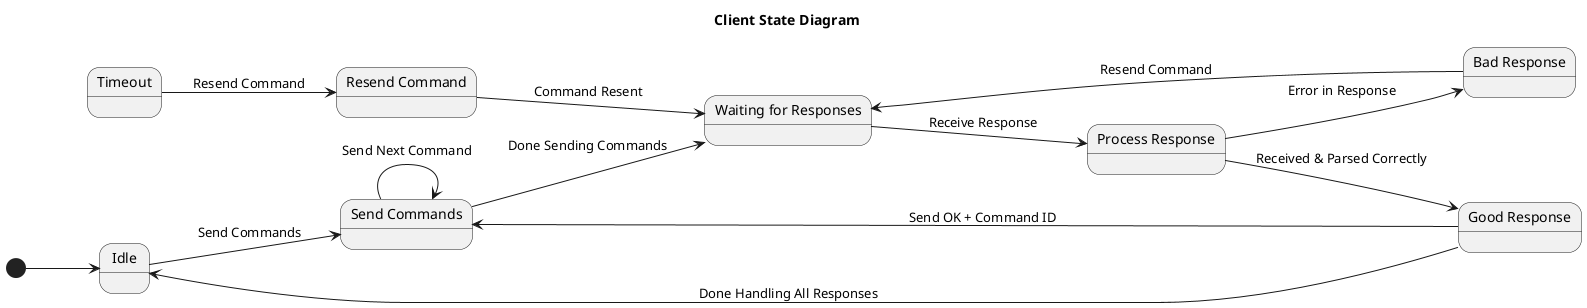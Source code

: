 @startuml "Client State Diagram"

title "Client State Diagram"

left to right direction

state idle as "Idle"
state sendCommands as "Send Commands"
state waitResp as "Waiting for Responses"
state processResp as "Process Response"
state badResp as "Bad Response"
state goodResp as "Good Response"
state timeout as "Timeout"
state resendCommand as "Resend Command"

[*] --> idle
idle --> sendCommands: Send Commands
sendCommands --> sendCommands: Send Next Command
sendCommands --> waitResp: Done Sending Commands

waitResp --> processResp: Receive Response
processResp --> badResp: Error in Response
processResp --> goodResp: Received & Parsed Correctly

goodResp --> sendCommands: Send OK + Command ID
badResp --> waitResp: Resend Command
timeout --> resendCommand: Resend Command
resendCommand --> waitResp: Command Resent

goodResp --> idle: Done Handling All Responses

@enduml

